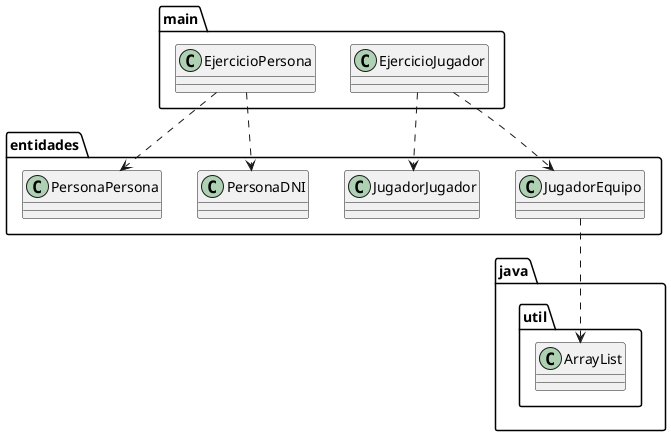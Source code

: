 @startuml
class entidades.JugadorEquipo
class entidades.JugadorJugador
class entidades.PersonaDNI
class entidades.PersonaPersona
class java.util.ArrayList
class main.EjercicioJugador
class main.EjercicioPersona
entidades.JugadorEquipo ..> java.util.ArrayList
main.EjercicioJugador ..> entidades.JugadorEquipo
main.EjercicioJugador ..> entidades.JugadorJugador
main.EjercicioPersona ..> entidades.PersonaDNI
main.EjercicioPersona ..> entidades.PersonaPersona
@enduml
